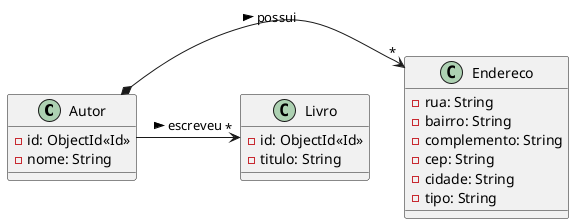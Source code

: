 @startuml model
class Autor {
    -id: ObjectId<<Id>>
    -nome: String
}
class Endereco {
    -rua: String
    -bairro: String
    -complemento: String
    -cep: String
    -cidade: String
    -tipo: String
}
class Livro {
    -id: ObjectId<<Id>>
    -titulo: String
}
Autor *-> "*" Endereco : possui >
Autor -> "*" Livro : escreveu >
@enduml